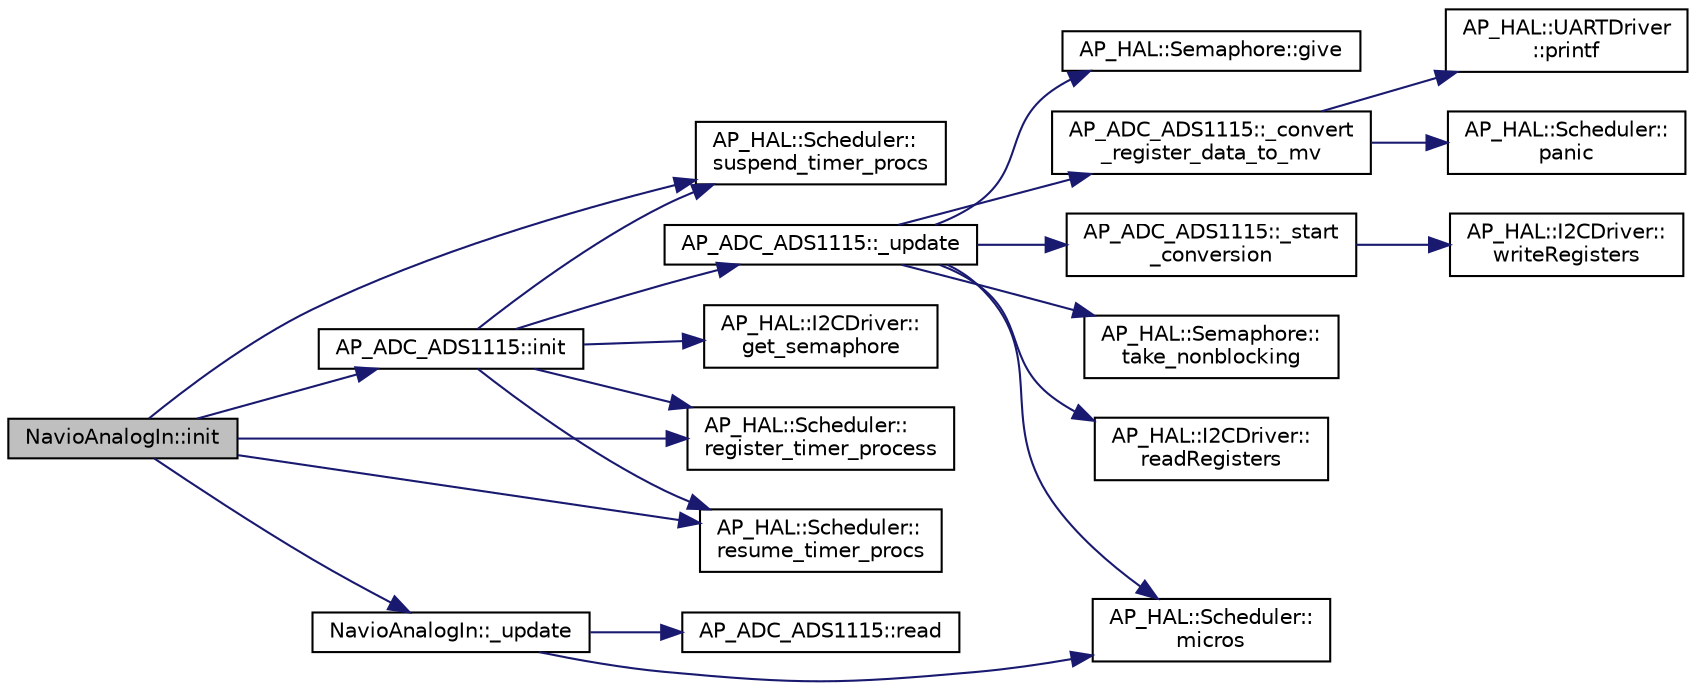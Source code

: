digraph "NavioAnalogIn::init"
{
 // INTERACTIVE_SVG=YES
  edge [fontname="Helvetica",fontsize="10",labelfontname="Helvetica",labelfontsize="10"];
  node [fontname="Helvetica",fontsize="10",shape=record];
  rankdir="LR";
  Node1 [label="NavioAnalogIn::init",height=0.2,width=0.4,color="black", fillcolor="grey75", style="filled" fontcolor="black"];
  Node1 -> Node2 [color="midnightblue",fontsize="10",style="solid",fontname="Helvetica"];
  Node2 [label="AP_ADC_ADS1115::init",height=0.2,width=0.4,color="black", fillcolor="white", style="filled",URL="$classAP__ADC__ADS1115.html#ab9dda3a5715a514b78effc0164e6a1c9"];
  Node2 -> Node3 [color="midnightblue",fontsize="10",style="solid",fontname="Helvetica"];
  Node3 [label="AP_HAL::Scheduler::\lsuspend_timer_procs",height=0.2,width=0.4,color="black", fillcolor="white", style="filled",URL="$classAP__HAL_1_1Scheduler.html#ae7d4952721abae16479fef1f0ca37145"];
  Node2 -> Node4 [color="midnightblue",fontsize="10",style="solid",fontname="Helvetica"];
  Node4 [label="AP_HAL::I2CDriver::\lget_semaphore",height=0.2,width=0.4,color="black", fillcolor="white", style="filled",URL="$classAP__HAL_1_1I2CDriver.html#a373424b46be08ef36d53844f88b5398e"];
  Node2 -> Node5 [color="midnightblue",fontsize="10",style="solid",fontname="Helvetica"];
  Node5 [label="AP_HAL::Scheduler::\lregister_timer_process",height=0.2,width=0.4,color="black", fillcolor="white", style="filled",URL="$classAP__HAL_1_1Scheduler.html#ac2c4230957d5dbd3c2fd104af2794b4f"];
  Node2 -> Node6 [color="midnightblue",fontsize="10",style="solid",fontname="Helvetica"];
  Node6 [label="AP_ADC_ADS1115::_update",height=0.2,width=0.4,color="black", fillcolor="white", style="filled",URL="$classAP__ADC__ADS1115.html#a1c523a000d6cb67770e04e3821cc54b3"];
  Node6 -> Node7 [color="midnightblue",fontsize="10",style="solid",fontname="Helvetica"];
  Node7 [label="AP_HAL::Scheduler::\lmicros",height=0.2,width=0.4,color="black", fillcolor="white", style="filled",URL="$classAP__HAL_1_1Scheduler.html#add46d722bfb08a16f220e63591654e46"];
  Node6 -> Node8 [color="midnightblue",fontsize="10",style="solid",fontname="Helvetica"];
  Node8 [label="AP_HAL::Semaphore::\ltake_nonblocking",height=0.2,width=0.4,color="black", fillcolor="white", style="filled",URL="$classAP__HAL_1_1Semaphore.html#a266e91db5eecb64d8b934d09f5e972cf"];
  Node6 -> Node9 [color="midnightblue",fontsize="10",style="solid",fontname="Helvetica"];
  Node9 [label="AP_HAL::I2CDriver::\lreadRegisters",height=0.2,width=0.4,color="black", fillcolor="white", style="filled",URL="$classAP__HAL_1_1I2CDriver.html#a5826f44fd0ab5a87db1c14f5a3d55561"];
  Node6 -> Node10 [color="midnightblue",fontsize="10",style="solid",fontname="Helvetica"];
  Node10 [label="AP_HAL::Semaphore::give",height=0.2,width=0.4,color="black", fillcolor="white", style="filled",URL="$classAP__HAL_1_1Semaphore.html#afcdbf03d5bea9d83037acc93bfaea7ce"];
  Node6 -> Node11 [color="midnightblue",fontsize="10",style="solid",fontname="Helvetica"];
  Node11 [label="AP_ADC_ADS1115::_convert\l_register_data_to_mv",height=0.2,width=0.4,color="black", fillcolor="white", style="filled",URL="$classAP__ADC__ADS1115.html#a757685a53a3a10f06dc024dec147306a"];
  Node11 -> Node12 [color="midnightblue",fontsize="10",style="solid",fontname="Helvetica"];
  Node12 [label="AP_HAL::UARTDriver\l::printf",height=0.2,width=0.4,color="black", fillcolor="white", style="filled",URL="$classAP__HAL_1_1UARTDriver.html#a4b1ae6fcec3dfe651d08faf589f4ad6d"];
  Node11 -> Node13 [color="midnightblue",fontsize="10",style="solid",fontname="Helvetica"];
  Node13 [label="AP_HAL::Scheduler::\lpanic",height=0.2,width=0.4,color="black", fillcolor="white", style="filled",URL="$classAP__HAL_1_1Scheduler.html#a65f0d4e404d3e6fda4d8b0b101c9780f"];
  Node6 -> Node14 [color="midnightblue",fontsize="10",style="solid",fontname="Helvetica"];
  Node14 [label="AP_ADC_ADS1115::_start\l_conversion",height=0.2,width=0.4,color="black", fillcolor="white", style="filled",URL="$classAP__ADC__ADS1115.html#a660029052bf2fb6ff76edc975bffb716"];
  Node14 -> Node15 [color="midnightblue",fontsize="10",style="solid",fontname="Helvetica"];
  Node15 [label="AP_HAL::I2CDriver::\lwriteRegisters",height=0.2,width=0.4,color="black", fillcolor="white", style="filled",URL="$classAP__HAL_1_1I2CDriver.html#a6b2ba493a18de0727817a54a2a2d0eba"];
  Node2 -> Node16 [color="midnightblue",fontsize="10",style="solid",fontname="Helvetica"];
  Node16 [label="AP_HAL::Scheduler::\lresume_timer_procs",height=0.2,width=0.4,color="black", fillcolor="white", style="filled",URL="$classAP__HAL_1_1Scheduler.html#a7c51e7d405211cac2090dbd456223ef7"];
  Node1 -> Node3 [color="midnightblue",fontsize="10",style="solid",fontname="Helvetica"];
  Node1 -> Node5 [color="midnightblue",fontsize="10",style="solid",fontname="Helvetica"];
  Node1 -> Node17 [color="midnightblue",fontsize="10",style="solid",fontname="Helvetica"];
  Node17 [label="NavioAnalogIn::_update",height=0.2,width=0.4,color="black", fillcolor="white", style="filled",URL="$classNavioAnalogIn.html#a585cfd1cf9060a27f6fd56eede139411"];
  Node17 -> Node7 [color="midnightblue",fontsize="10",style="solid",fontname="Helvetica"];
  Node17 -> Node18 [color="midnightblue",fontsize="10",style="solid",fontname="Helvetica"];
  Node18 [label="AP_ADC_ADS1115::read",height=0.2,width=0.4,color="black", fillcolor="white", style="filled",URL="$classAP__ADC__ADS1115.html#ab7c03913c7d2b11802d504f73043f756"];
  Node1 -> Node16 [color="midnightblue",fontsize="10",style="solid",fontname="Helvetica"];
}
